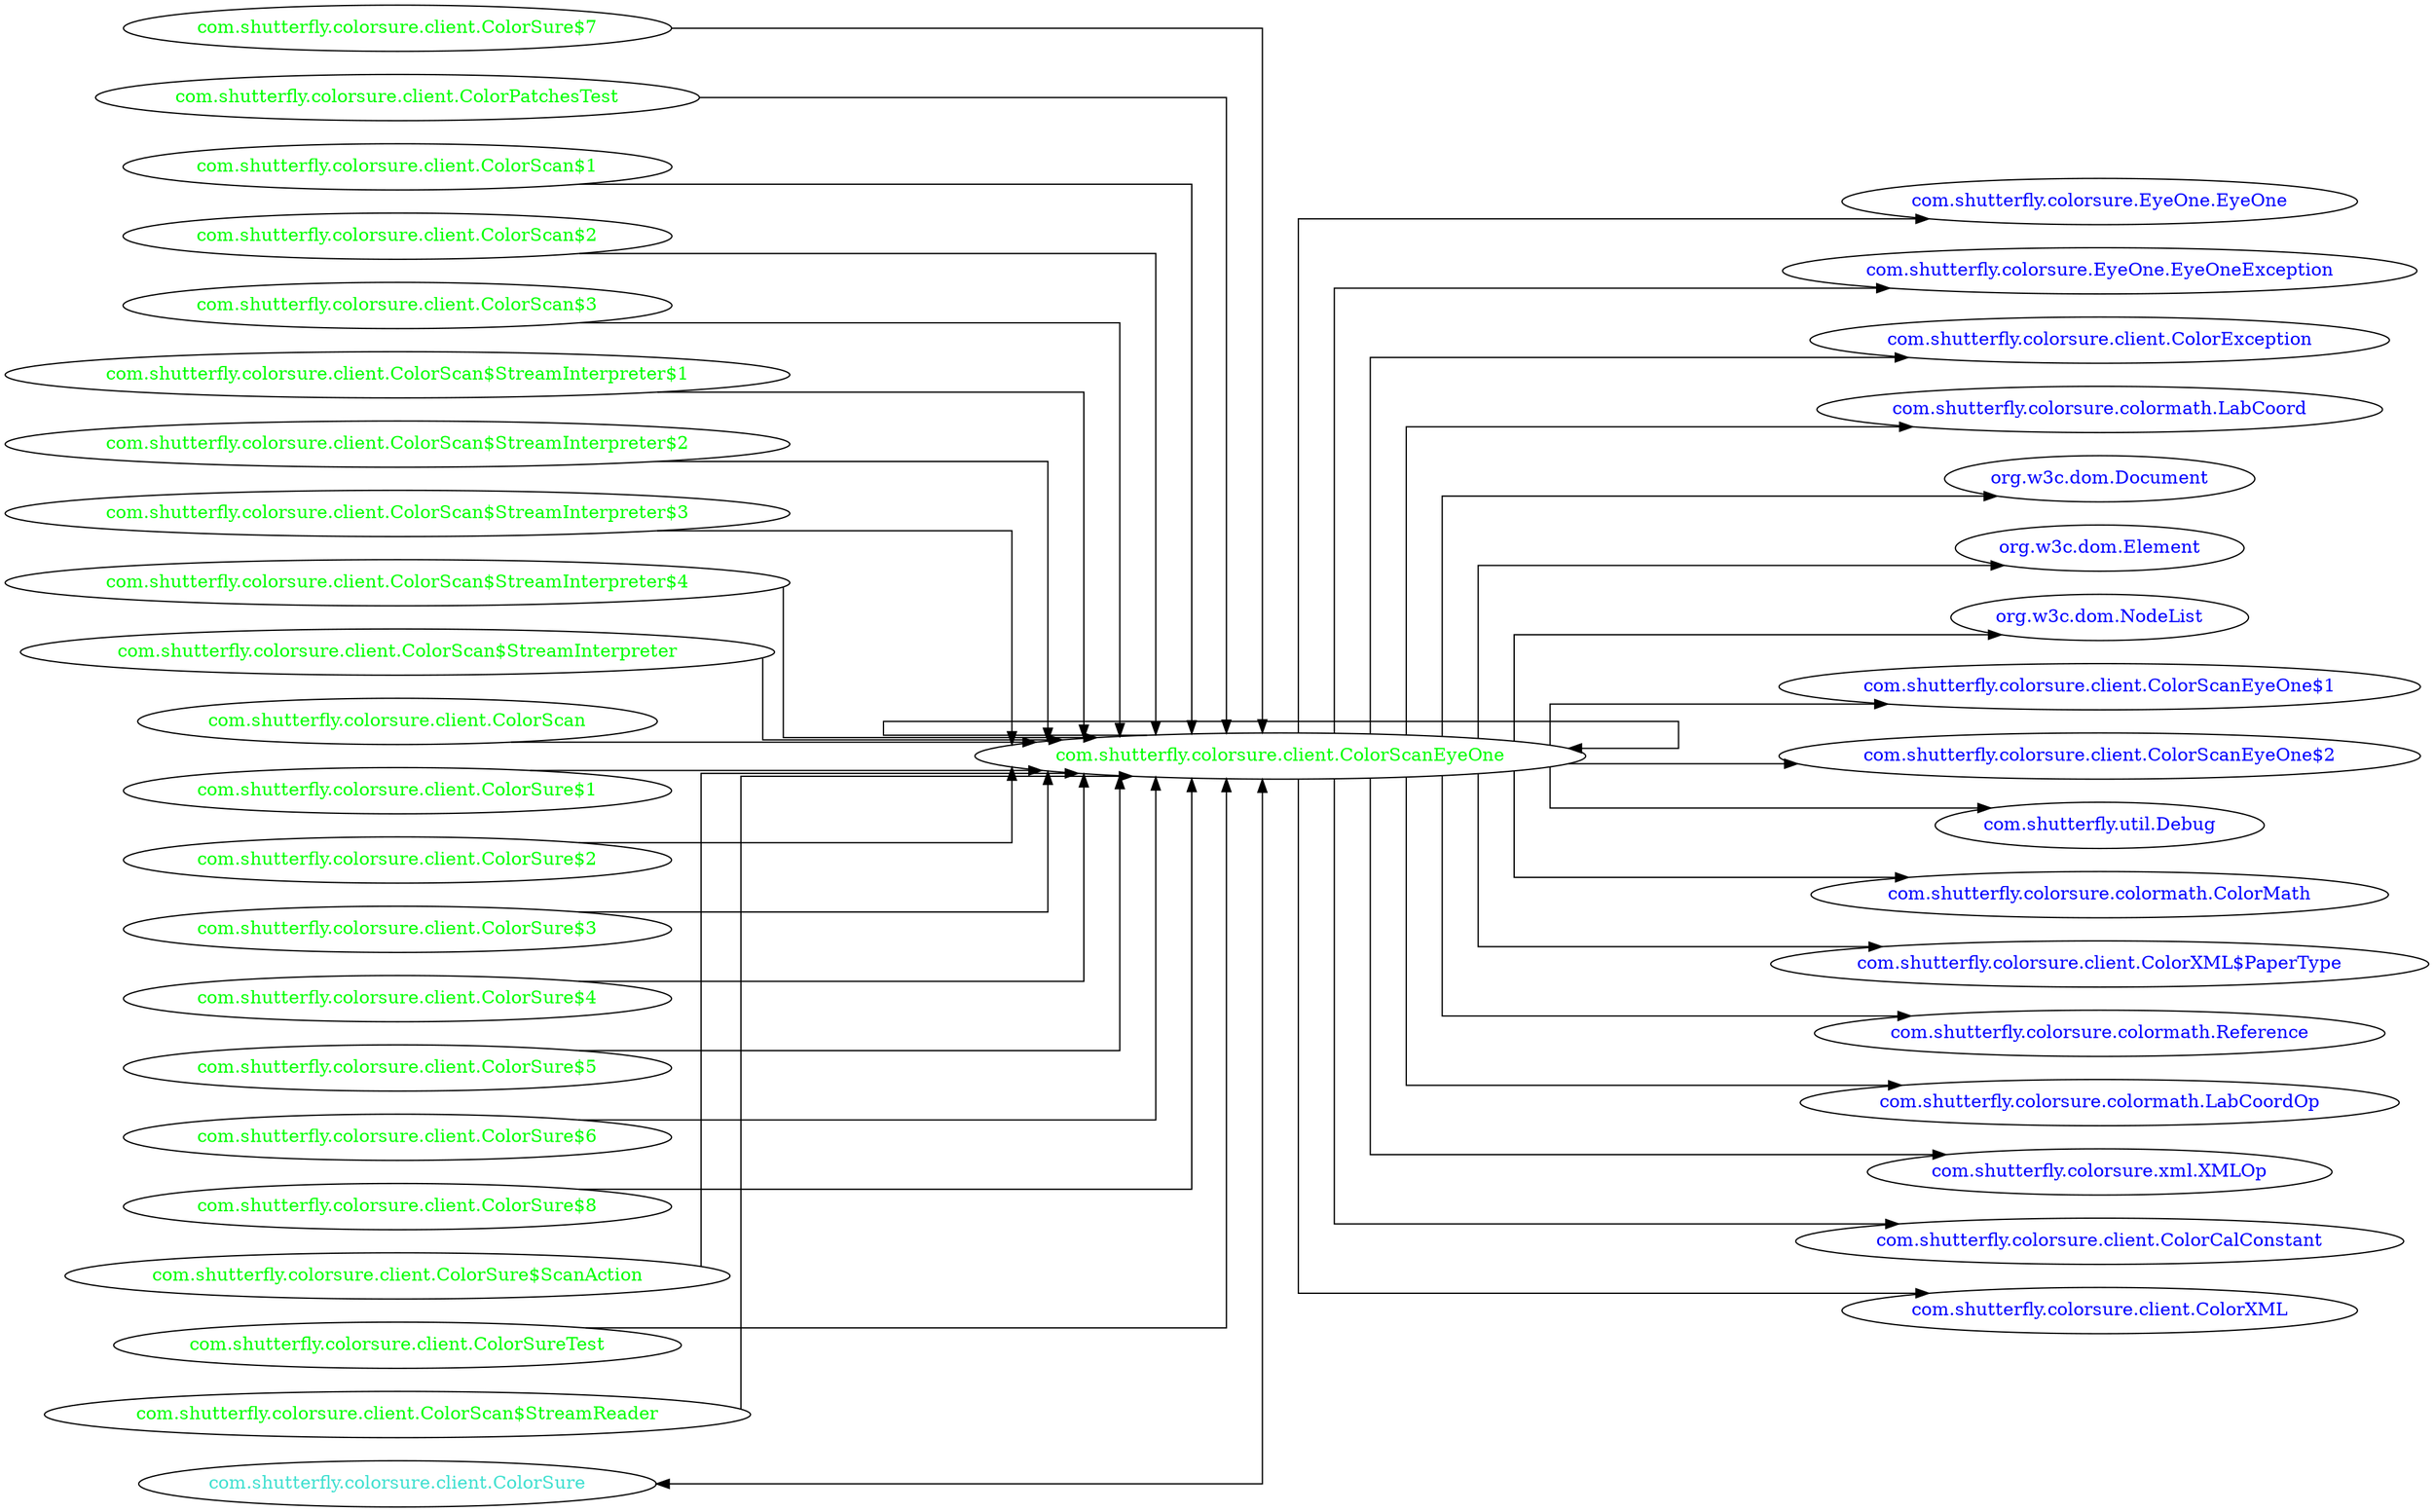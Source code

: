 digraph dependencyGraph {
 concentrate=true;
 ranksep="2.0";
 rankdir="LR"; 
 splines="ortho";
"com.shutterfly.colorsure.client.ColorScanEyeOne" [fontcolor="red"];
"com.shutterfly.colorsure.EyeOne.EyeOne" [ fontcolor="blue" ];
"com.shutterfly.colorsure.client.ColorScanEyeOne"->"com.shutterfly.colorsure.EyeOne.EyeOne";
"com.shutterfly.colorsure.EyeOne.EyeOneException" [ fontcolor="blue" ];
"com.shutterfly.colorsure.client.ColorScanEyeOne"->"com.shutterfly.colorsure.EyeOne.EyeOneException";
"com.shutterfly.colorsure.client.ColorException" [ fontcolor="blue" ];
"com.shutterfly.colorsure.client.ColorScanEyeOne"->"com.shutterfly.colorsure.client.ColorException";
"com.shutterfly.colorsure.colormath.LabCoord" [ fontcolor="blue" ];
"com.shutterfly.colorsure.client.ColorScanEyeOne"->"com.shutterfly.colorsure.colormath.LabCoord";
"org.w3c.dom.Document" [ fontcolor="blue" ];
"com.shutterfly.colorsure.client.ColorScanEyeOne"->"org.w3c.dom.Document";
"org.w3c.dom.Element" [ fontcolor="blue" ];
"com.shutterfly.colorsure.client.ColorScanEyeOne"->"org.w3c.dom.Element";
"org.w3c.dom.NodeList" [ fontcolor="blue" ];
"com.shutterfly.colorsure.client.ColorScanEyeOne"->"org.w3c.dom.NodeList";
"com.shutterfly.colorsure.client.ColorScanEyeOne$1" [ fontcolor="blue" ];
"com.shutterfly.colorsure.client.ColorScanEyeOne"->"com.shutterfly.colorsure.client.ColorScanEyeOne$1";
"com.shutterfly.colorsure.client.ColorScanEyeOne$2" [ fontcolor="blue" ];
"com.shutterfly.colorsure.client.ColorScanEyeOne"->"com.shutterfly.colorsure.client.ColorScanEyeOne$2";
"com.shutterfly.util.Debug" [ fontcolor="blue" ];
"com.shutterfly.colorsure.client.ColorScanEyeOne"->"com.shutterfly.util.Debug";
"com.shutterfly.colorsure.colormath.ColorMath" [ fontcolor="blue" ];
"com.shutterfly.colorsure.client.ColorScanEyeOne"->"com.shutterfly.colorsure.colormath.ColorMath";
"com.shutterfly.colorsure.client.ColorXML$PaperType" [ fontcolor="blue" ];
"com.shutterfly.colorsure.client.ColorScanEyeOne"->"com.shutterfly.colorsure.client.ColorXML$PaperType";
"com.shutterfly.colorsure.colormath.Reference" [ fontcolor="blue" ];
"com.shutterfly.colorsure.client.ColorScanEyeOne"->"com.shutterfly.colorsure.colormath.Reference";
"com.shutterfly.colorsure.colormath.LabCoordOp" [ fontcolor="blue" ];
"com.shutterfly.colorsure.client.ColorScanEyeOne"->"com.shutterfly.colorsure.colormath.LabCoordOp";
"com.shutterfly.colorsure.xml.XMLOp" [ fontcolor="blue" ];
"com.shutterfly.colorsure.client.ColorScanEyeOne"->"com.shutterfly.colorsure.xml.XMLOp";
"com.shutterfly.colorsure.client.ColorCalConstant" [ fontcolor="blue" ];
"com.shutterfly.colorsure.client.ColorScanEyeOne"->"com.shutterfly.colorsure.client.ColorCalConstant";
"com.shutterfly.colorsure.client.ColorXML" [ fontcolor="blue" ];
"com.shutterfly.colorsure.client.ColorScanEyeOne"->"com.shutterfly.colorsure.client.ColorXML";
"com.shutterfly.colorsure.client.ColorSure$7" [ fontcolor="green" ];
"com.shutterfly.colorsure.client.ColorSure$7"->"com.shutterfly.colorsure.client.ColorScanEyeOne";
"com.shutterfly.colorsure.client.ColorPatchesTest" [ fontcolor="green" ];
"com.shutterfly.colorsure.client.ColorPatchesTest"->"com.shutterfly.colorsure.client.ColorScanEyeOne";
"com.shutterfly.colorsure.client.ColorScan$1" [ fontcolor="green" ];
"com.shutterfly.colorsure.client.ColorScan$1"->"com.shutterfly.colorsure.client.ColorScanEyeOne";
"com.shutterfly.colorsure.client.ColorScan$2" [ fontcolor="green" ];
"com.shutterfly.colorsure.client.ColorScan$2"->"com.shutterfly.colorsure.client.ColorScanEyeOne";
"com.shutterfly.colorsure.client.ColorScan$3" [ fontcolor="green" ];
"com.shutterfly.colorsure.client.ColorScan$3"->"com.shutterfly.colorsure.client.ColorScanEyeOne";
"com.shutterfly.colorsure.client.ColorScan$StreamInterpreter$1" [ fontcolor="green" ];
"com.shutterfly.colorsure.client.ColorScan$StreamInterpreter$1"->"com.shutterfly.colorsure.client.ColorScanEyeOne";
"com.shutterfly.colorsure.client.ColorScan$StreamInterpreter$2" [ fontcolor="green" ];
"com.shutterfly.colorsure.client.ColorScan$StreamInterpreter$2"->"com.shutterfly.colorsure.client.ColorScanEyeOne";
"com.shutterfly.colorsure.client.ColorScan$StreamInterpreter$3" [ fontcolor="green" ];
"com.shutterfly.colorsure.client.ColorScan$StreamInterpreter$3"->"com.shutterfly.colorsure.client.ColorScanEyeOne";
"com.shutterfly.colorsure.client.ColorScan$StreamInterpreter$4" [ fontcolor="green" ];
"com.shutterfly.colorsure.client.ColorScan$StreamInterpreter$4"->"com.shutterfly.colorsure.client.ColorScanEyeOne";
"com.shutterfly.colorsure.client.ColorScan$StreamInterpreter" [ fontcolor="green" ];
"com.shutterfly.colorsure.client.ColorScan$StreamInterpreter"->"com.shutterfly.colorsure.client.ColorScanEyeOne";
"com.shutterfly.colorsure.client.ColorScan" [ fontcolor="green" ];
"com.shutterfly.colorsure.client.ColorScan"->"com.shutterfly.colorsure.client.ColorScanEyeOne";
"com.shutterfly.colorsure.client.ColorScanEyeOne" [ fontcolor="green" ];
"com.shutterfly.colorsure.client.ColorScanEyeOne"->"com.shutterfly.colorsure.client.ColorScanEyeOne";
"com.shutterfly.colorsure.client.ColorSure$1" [ fontcolor="green" ];
"com.shutterfly.colorsure.client.ColorSure$1"->"com.shutterfly.colorsure.client.ColorScanEyeOne";
"com.shutterfly.colorsure.client.ColorSure$2" [ fontcolor="green" ];
"com.shutterfly.colorsure.client.ColorSure$2"->"com.shutterfly.colorsure.client.ColorScanEyeOne";
"com.shutterfly.colorsure.client.ColorSure$3" [ fontcolor="green" ];
"com.shutterfly.colorsure.client.ColorSure$3"->"com.shutterfly.colorsure.client.ColorScanEyeOne";
"com.shutterfly.colorsure.client.ColorSure$4" [ fontcolor="green" ];
"com.shutterfly.colorsure.client.ColorSure$4"->"com.shutterfly.colorsure.client.ColorScanEyeOne";
"com.shutterfly.colorsure.client.ColorSure$5" [ fontcolor="green" ];
"com.shutterfly.colorsure.client.ColorSure$5"->"com.shutterfly.colorsure.client.ColorScanEyeOne";
"com.shutterfly.colorsure.client.ColorSure$6" [ fontcolor="green" ];
"com.shutterfly.colorsure.client.ColorSure$6"->"com.shutterfly.colorsure.client.ColorScanEyeOne";
"com.shutterfly.colorsure.client.ColorSure$8" [ fontcolor="green" ];
"com.shutterfly.colorsure.client.ColorSure$8"->"com.shutterfly.colorsure.client.ColorScanEyeOne";
"com.shutterfly.colorsure.client.ColorSure$ScanAction" [ fontcolor="green" ];
"com.shutterfly.colorsure.client.ColorSure$ScanAction"->"com.shutterfly.colorsure.client.ColorScanEyeOne";
"com.shutterfly.colorsure.client.ColorSureTest" [ fontcolor="green" ];
"com.shutterfly.colorsure.client.ColorSureTest"->"com.shutterfly.colorsure.client.ColorScanEyeOne";
"com.shutterfly.colorsure.client.ColorScan$StreamReader" [ fontcolor="green" ];
"com.shutterfly.colorsure.client.ColorScan$StreamReader"->"com.shutterfly.colorsure.client.ColorScanEyeOne";
"com.shutterfly.colorsure.client.ColorSure" [ fontcolor="turquoise" ];
"com.shutterfly.colorsure.client.ColorSure"->"com.shutterfly.colorsure.client.ColorScanEyeOne" [dir=both];
}